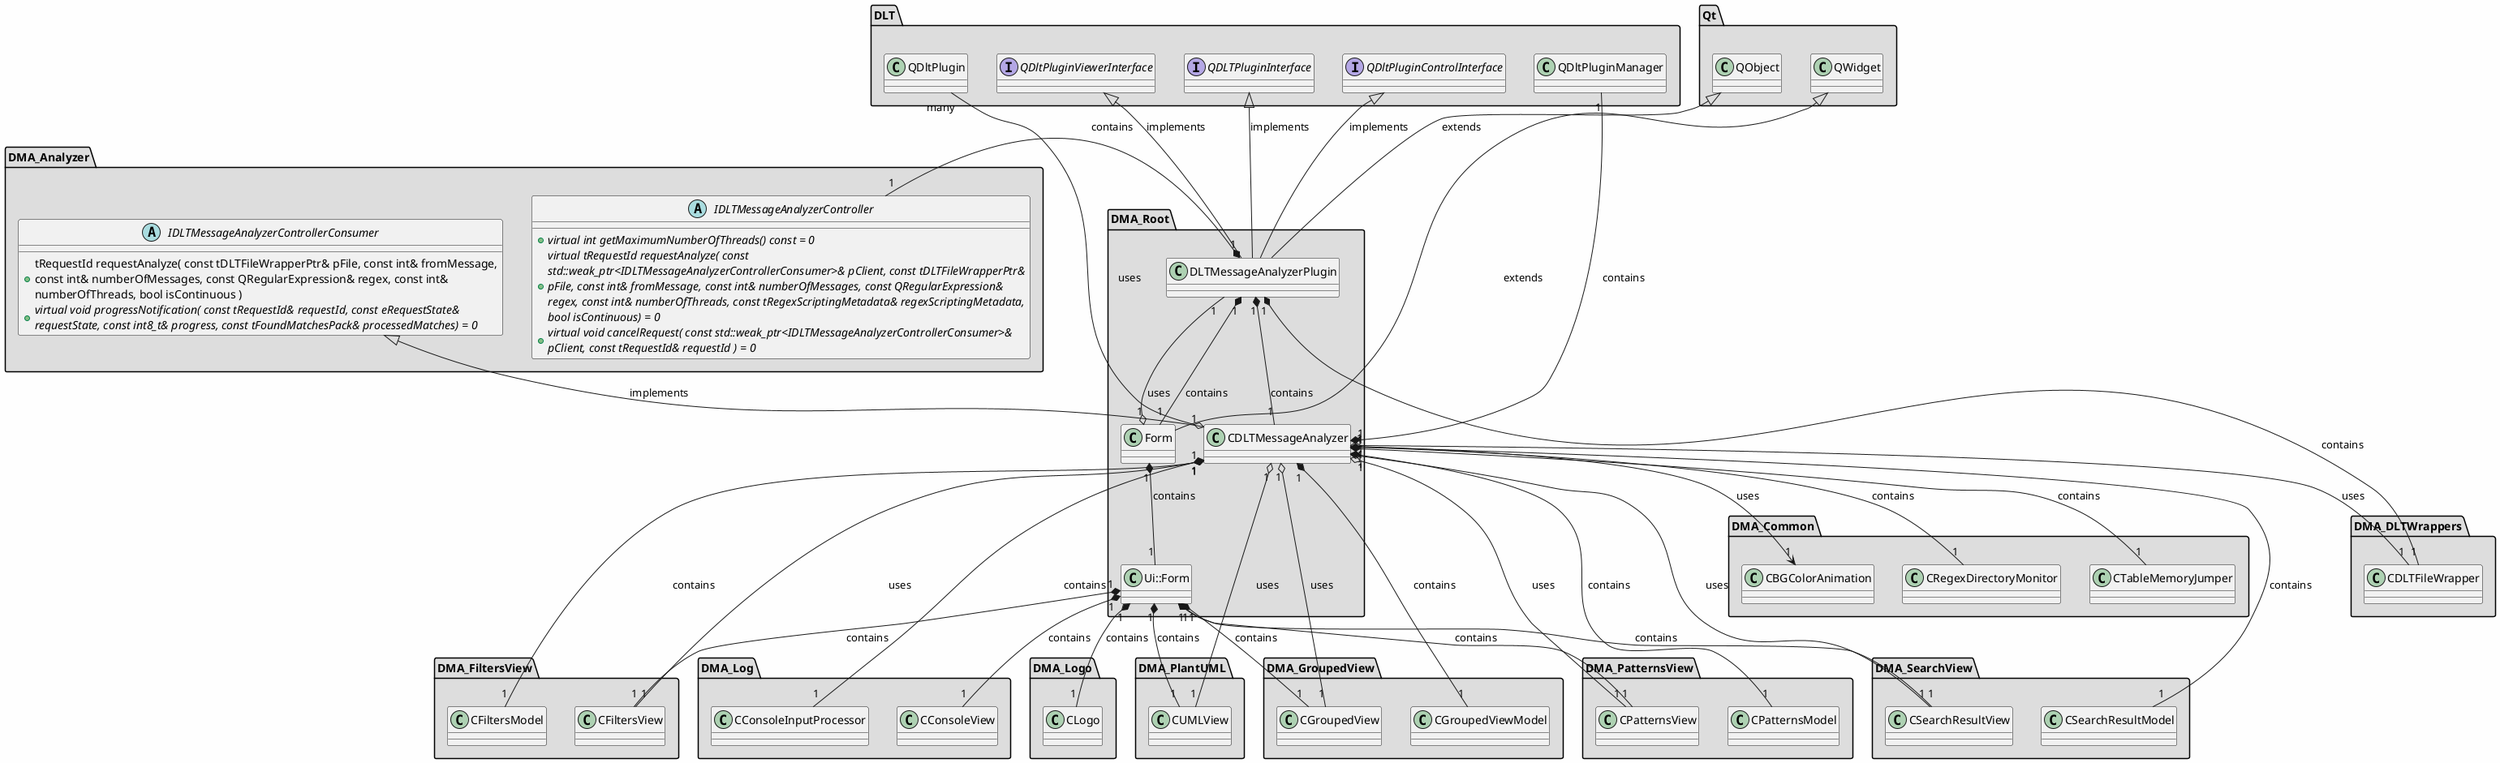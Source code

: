 
@startuml

skinparam backgroundColor #FEFEFE
skinparam wrapWidth 600
package "DLT" #DDDDDD
{

interface "QDLTPluginInterface"
{
}

class "QDltPlugin"
{
}

interface "QDltPluginControlInterface"
{
}

class "QDltPluginManager"
{
}

interface "QDltPluginViewerInterface"
{
}

}

package "DMA_Analyzer" #DDDDDD
{

abstract class "IDLTMessageAnalyzerController"
{
    + {abstract} virtual int getMaximumNumberOfThreads() const = 0
    + {abstract} virtual tRequestId requestAnalyze( const std::weak_ptr<IDLTMessageAnalyzerControllerConsumer>& pClient, const tDLTFileWrapperPtr& pFile, const int& fromMessage, const int& numberOfMessages, const QRegularExpression& regex, const int& numberOfThreads, const tRegexScriptingMetadata& regexScriptingMetadata, bool isContinuous) = 0
    + {abstract} virtual void cancelRequest( const std::weak_ptr<IDLTMessageAnalyzerControllerConsumer>& pClient, const tRequestId& requestId ) = 0
}

abstract class "IDLTMessageAnalyzerControllerConsumer"
{
    + tRequestId requestAnalyze( const tDLTFileWrapperPtr& pFile, const int& fromMessage, const int& numberOfMessages, const QRegularExpression& regex, const int& numberOfThreads, bool isContinuous )
    + {abstract} virtual void progressNotification( const tRequestId& requestId, const eRequestState& requestState, const int8_t& progress, const tFoundMatchesPack& processedMatches) = 0
}

}

package "DMA_Common" #DDDDDD
{

class "CBGColorAnimation"
{
}

class "CRegexDirectoryMonitor"
{
}

class "CTableMemoryJumper"
{
}

}

package "DMA_DLTWrappers" #DDDDDD
{

class "CDLTFileWrapper"
{
}

}

package "DMA_FiltersView" #DDDDDD
{

class "CFiltersModel"
{
}

class "CFiltersView"
{
}

}

package "DMA_GroupedView" #DDDDDD
{

class "CGroupedView"
{
}

class "CGroupedViewModel"
{
}

}

package "DMA_Log" #DDDDDD
{

class "CConsoleInputProcessor"
{
}

class "CConsoleView"
{
}

}

package "DMA_Logo" #DDDDDD
{

class "CLogo"
{
}

}

package "DMA_PatternsView" #DDDDDD
{

class "CPatternsModel"
{
}

class "CPatternsView"
{
}

}

package "DMA_PlantUML" #DDDDDD
{

class "CUMLView"
{
}

}

package "DMA_Root" #DDDDDD
{

class "CDLTMessageAnalyzer"
{
}

class "DLTMessageAnalyzerPlugin"
{
}

class "Form"
{
}

class "Ui::Form"
{
}

}

package "DMA_SearchView" #DDDDDD
{

class "CSearchResultModel"
{
}

class "CSearchResultView"
{
}

}

package "Qt" #DDDDDD
{

class "QObject"
{
}

class "QWidget"
{
}

}

'====================Inheritance section====================
IDLTMessageAnalyzerControllerConsumer <|-- CDLTMessageAnalyzer : implements
QDLTPluginInterface <|-- DLTMessageAnalyzerPlugin : implements
QDltPluginControlInterface <|-- DLTMessageAnalyzerPlugin : implements
QDltPluginViewerInterface <|-- DLTMessageAnalyzerPlugin : implements
QObject <|-- DLTMessageAnalyzerPlugin : extends
QWidget <|-- Form : extends

'====================Dependencies section====================
CDLTMessageAnalyzer "1" --> "1" CBGColorAnimation : uses
CDLTMessageAnalyzer "1" *-- "1" CConsoleInputProcessor : contains
CDLTMessageAnalyzer "1" o-- "1" CDLTFileWrapper : uses
CDLTMessageAnalyzer "1" *-- "1" CFiltersModel : contains
CDLTMessageAnalyzer "1" o-- "1" CFiltersView : uses
CDLTMessageAnalyzer "1" o-- "1" CGroupedView : uses
CDLTMessageAnalyzer "1" *-- "1" CGroupedViewModel : contains
CDLTMessageAnalyzer "1" *-- "1" CPatternsModel : contains
CDLTMessageAnalyzer "1" o-- "1" CPatternsView : uses
CDLTMessageAnalyzer "1" *-- "1" CRegexDirectoryMonitor : contains
CDLTMessageAnalyzer "1" *-- "1" CSearchResultModel : contains
CDLTMessageAnalyzer "1" o-- "1" CSearchResultView : uses
CDLTMessageAnalyzer "1" *-- "1" CTableMemoryJumper : contains
CDLTMessageAnalyzer "1" o-- "1" CUMLView : uses
CDLTMessageAnalyzer "1" o-- "many" QDltPlugin : uses
CDLTMessageAnalyzer "1" *-- "1" QDltPluginManager : contains
DLTMessageAnalyzerPlugin "1" *-- "1" CDLTFileWrapper : contains
DLTMessageAnalyzerPlugin "1" *-- "1" CDLTMessageAnalyzer : contains
DLTMessageAnalyzerPlugin "1" *-- "1" Form : contains
DLTMessageAnalyzerPlugin "1" *-- "1" IDLTMessageAnalyzerController : contains
Form "1" o-- "1" DLTMessageAnalyzerPlugin : uses
Form "1" *-- "1" Ui::Form : contains
Ui::Form "1" *-- "1" CConsoleView : contains
Ui::Form "1" *-- "1" CFiltersView : contains
Ui::Form "1" *-- "1" CGroupedView : contains
Ui::Form "1" *-- "1" CLogo : contains
Ui::Form "1" *-- "1" CPatternsView : contains
Ui::Form "1" *-- "1" CSearchResultView : contains
Ui::Form "1" *-- "1" CUMLView : contains

@enduml